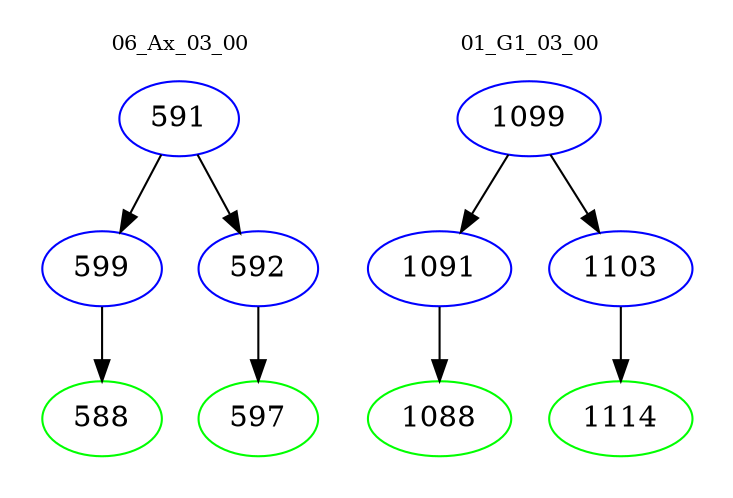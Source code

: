 digraph{
subgraph cluster_0 {
color = white
label = "06_Ax_03_00";
fontsize=10;
T0_591 [label="591", color="blue"]
T0_591 -> T0_599 [color="black"]
T0_599 [label="599", color="blue"]
T0_599 -> T0_588 [color="black"]
T0_588 [label="588", color="green"]
T0_591 -> T0_592 [color="black"]
T0_592 [label="592", color="blue"]
T0_592 -> T0_597 [color="black"]
T0_597 [label="597", color="green"]
}
subgraph cluster_1 {
color = white
label = "01_G1_03_00";
fontsize=10;
T1_1099 [label="1099", color="blue"]
T1_1099 -> T1_1091 [color="black"]
T1_1091 [label="1091", color="blue"]
T1_1091 -> T1_1088 [color="black"]
T1_1088 [label="1088", color="green"]
T1_1099 -> T1_1103 [color="black"]
T1_1103 [label="1103", color="blue"]
T1_1103 -> T1_1114 [color="black"]
T1_1114 [label="1114", color="green"]
}
}
